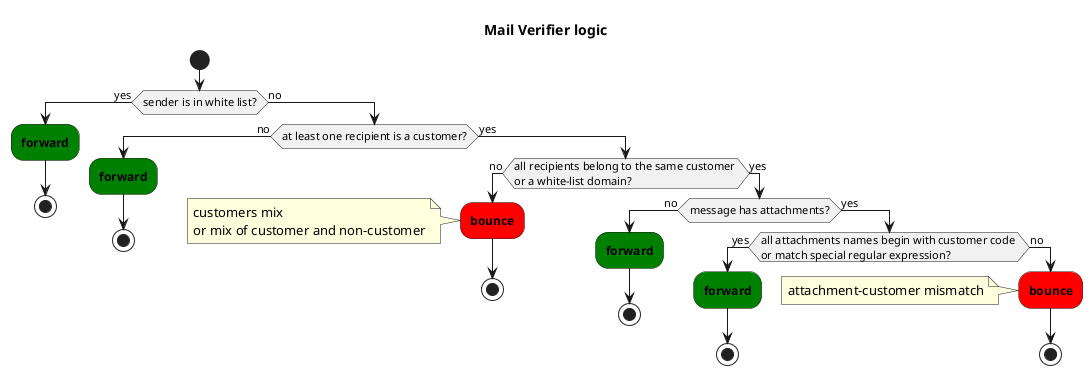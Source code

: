 @startuml

title Mail Verifier logic

start
if (sender is in white list?) then (yes)
  #green:**forward**;
  stop
else (no)
  if (at least one recipient is a customer?) then (no)
  	#green:**forward**;
  	stop
  else (yes)
  	if (all recipients belong to the same customer \nor a white-list domain?) then (no)
  		#red:**bounce**;
  		note left: customers mix\nor mix of customer and non-customer
  		stop
  	else (yes)
  		if (message has attachments?) then (no)
  			#green:**forward**;
  			stop
  		else (yes)
  			if (all attachments names begin with customer code \nor match special regular expression?) then (yes)
  				#green:**forward**;
  				stop
  			else (no)
  				#red:**bounce**;
  				note left: attachment-customer mismatch
  				stop
@enduml